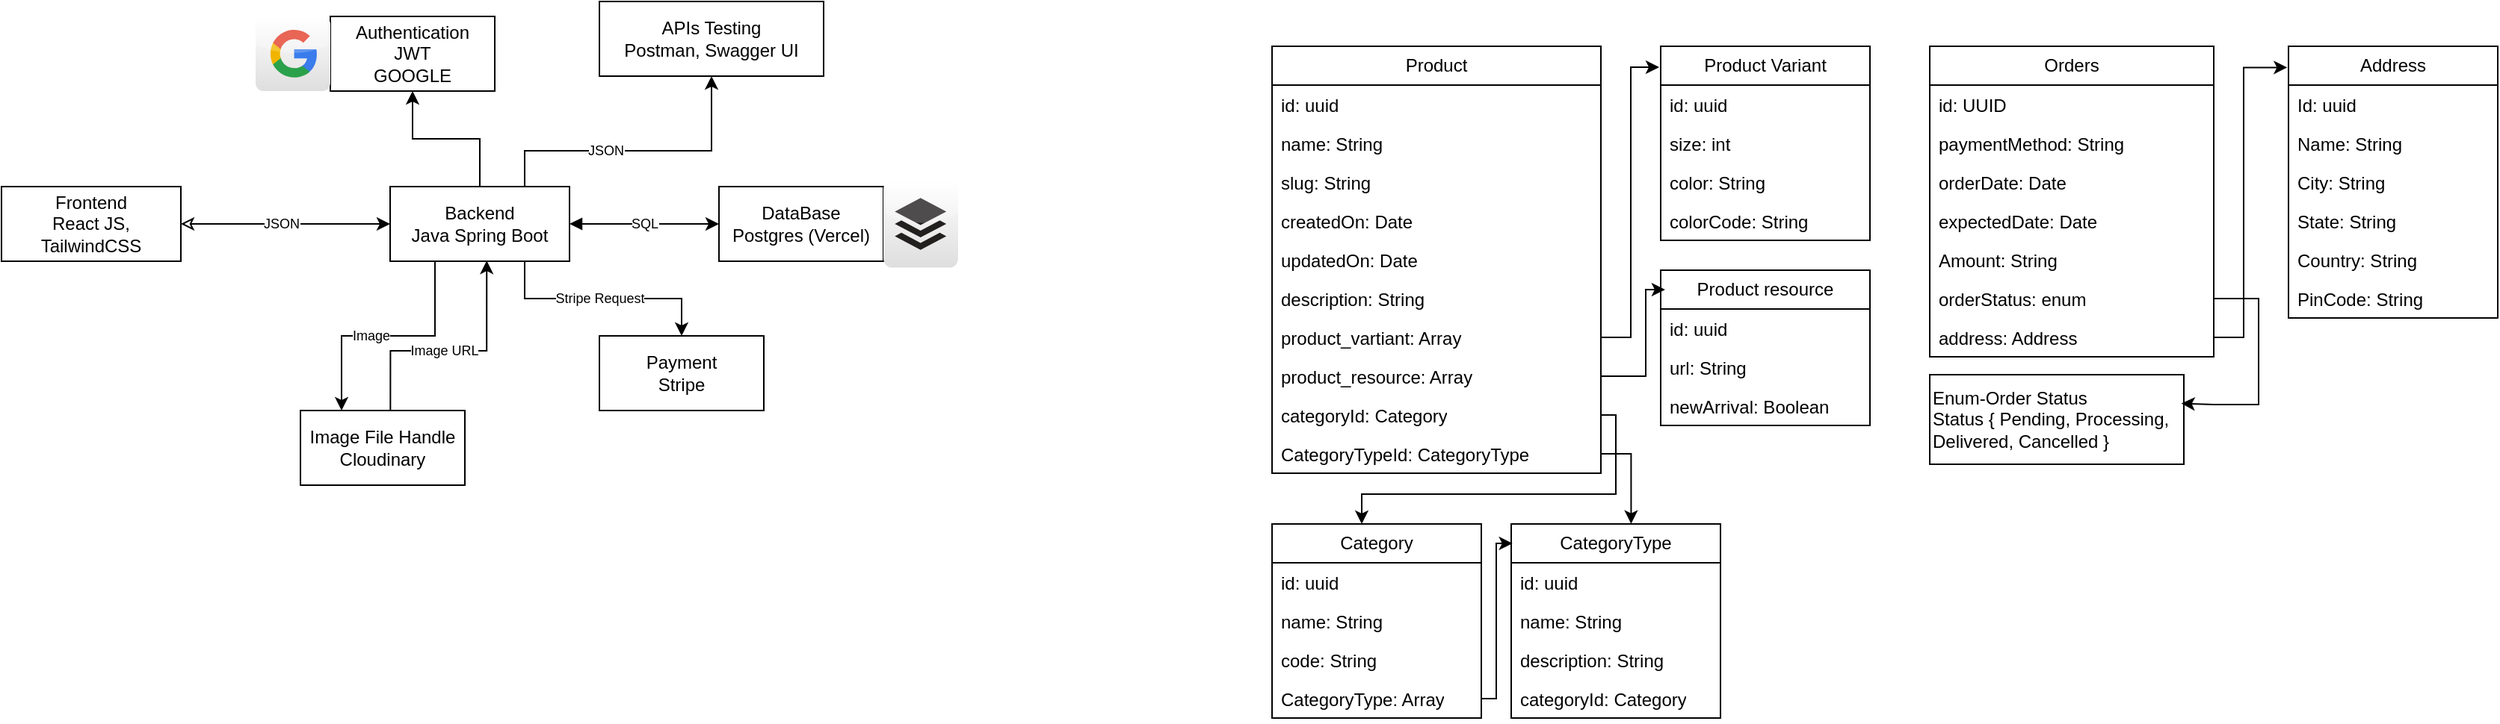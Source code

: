 <mxfile version="28.2.5">
  <diagram name="Page-1" id="CezI7-oRxNXfgZPD77D8">
    <mxGraphModel dx="3048" dy="782" grid="1" gridSize="10" guides="1" tooltips="1" connect="1" arrows="1" fold="1" page="1" pageScale="1" pageWidth="850" pageHeight="1100" background="#ffffff" math="0" shadow="0">
      <root>
        <mxCell id="0" />
        <mxCell id="1" parent="0" />
        <mxCell id="Wd_ysLeieM3UQZ-L9jFX-2" value="Orders" style="swimlane;fontStyle=0;childLayout=stackLayout;horizontal=1;startSize=26;fillColor=none;horizontalStack=0;resizeParent=1;resizeParentMax=0;resizeLast=0;collapsible=1;marginBottom=0;whiteSpace=wrap;html=1;" parent="1" vertex="1">
          <mxGeometry x="-400" y="40" width="190" height="208" as="geometry" />
        </mxCell>
        <mxCell id="Wd_ysLeieM3UQZ-L9jFX-3" value="id: UUID" style="text;strokeColor=none;fillColor=none;align=left;verticalAlign=top;spacingLeft=4;spacingRight=4;overflow=hidden;rotatable=0;points=[[0,0.5],[1,0.5]];portConstraint=eastwest;whiteSpace=wrap;html=1;" parent="Wd_ysLeieM3UQZ-L9jFX-2" vertex="1">
          <mxGeometry y="26" width="190" height="26" as="geometry" />
        </mxCell>
        <mxCell id="Wd_ysLeieM3UQZ-L9jFX-4" value="paymentMethod: String&lt;div&gt;&lt;br&gt;&lt;/div&gt;" style="text;strokeColor=none;fillColor=none;align=left;verticalAlign=top;spacingLeft=4;spacingRight=4;overflow=hidden;rotatable=0;points=[[0,0.5],[1,0.5]];portConstraint=eastwest;whiteSpace=wrap;html=1;" parent="Wd_ysLeieM3UQZ-L9jFX-2" vertex="1">
          <mxGeometry y="52" width="190" height="26" as="geometry" />
        </mxCell>
        <mxCell id="Wd_ysLeieM3UQZ-L9jFX-5" value="orderDate: Date" style="text;strokeColor=none;fillColor=none;align=left;verticalAlign=top;spacingLeft=4;spacingRight=4;overflow=hidden;rotatable=0;points=[[0,0.5],[1,0.5]];portConstraint=eastwest;whiteSpace=wrap;html=1;" parent="Wd_ysLeieM3UQZ-L9jFX-2" vertex="1">
          <mxGeometry y="78" width="190" height="26" as="geometry" />
        </mxCell>
        <mxCell id="Wd_ysLeieM3UQZ-L9jFX-10" value="expectedDate: Date" style="text;strokeColor=none;fillColor=none;align=left;verticalAlign=top;spacingLeft=4;spacingRight=4;overflow=hidden;rotatable=0;points=[[0,0.5],[1,0.5]];portConstraint=eastwest;whiteSpace=wrap;html=1;" parent="Wd_ysLeieM3UQZ-L9jFX-2" vertex="1">
          <mxGeometry y="104" width="190" height="26" as="geometry" />
        </mxCell>
        <mxCell id="Wd_ysLeieM3UQZ-L9jFX-11" value="Amount: String" style="text;strokeColor=none;fillColor=none;align=left;verticalAlign=top;spacingLeft=4;spacingRight=4;overflow=hidden;rotatable=0;points=[[0,0.5],[1,0.5]];portConstraint=eastwest;whiteSpace=wrap;html=1;" parent="Wd_ysLeieM3UQZ-L9jFX-2" vertex="1">
          <mxGeometry y="130" width="190" height="26" as="geometry" />
        </mxCell>
        <mxCell id="Wd_ysLeieM3UQZ-L9jFX-12" value="orderStatus: enum" style="text;strokeColor=none;fillColor=none;align=left;verticalAlign=top;spacingLeft=4;spacingRight=4;overflow=hidden;rotatable=0;points=[[0,0.5],[1,0.5]];portConstraint=eastwest;whiteSpace=wrap;html=1;" parent="Wd_ysLeieM3UQZ-L9jFX-2" vertex="1">
          <mxGeometry y="156" width="190" height="26" as="geometry" />
        </mxCell>
        <mxCell id="Wd_ysLeieM3UQZ-L9jFX-13" value="address: Address" style="text;strokeColor=none;fillColor=none;align=left;verticalAlign=top;spacingLeft=4;spacingRight=4;overflow=hidden;rotatable=0;points=[[0,0.5],[1,0.5]];portConstraint=eastwest;whiteSpace=wrap;html=1;" parent="Wd_ysLeieM3UQZ-L9jFX-2" vertex="1">
          <mxGeometry y="182" width="190" height="26" as="geometry" />
        </mxCell>
        <mxCell id="Wd_ysLeieM3UQZ-L9jFX-7" value="Enum-Order Status&lt;div&gt;Status { Pending, Processing, Delivered, Cancelled }&lt;/div&gt;" style="html=1;whiteSpace=wrap;align=left;" parent="1" vertex="1">
          <mxGeometry x="-400" y="260" width="170" height="60" as="geometry" />
        </mxCell>
        <mxCell id="Wd_ysLeieM3UQZ-L9jFX-14" style="edgeStyle=orthogonalEdgeStyle;rounded=0;orthogonalLoop=1;jettySize=auto;html=1;entryX=0.99;entryY=0.321;entryDx=0;entryDy=0;entryPerimeter=0;" parent="1" source="Wd_ysLeieM3UQZ-L9jFX-12" target="Wd_ysLeieM3UQZ-L9jFX-7" edge="1">
          <mxGeometry relative="1" as="geometry">
            <Array as="points">
              <mxPoint x="-180" y="209" />
              <mxPoint x="-180" y="280" />
              <mxPoint x="-210" y="280" />
            </Array>
            <mxPoint x="-210" y="280" as="targetPoint" />
          </mxGeometry>
        </mxCell>
        <mxCell id="Wd_ysLeieM3UQZ-L9jFX-19" value="Address" style="swimlane;fontStyle=0;childLayout=stackLayout;horizontal=1;startSize=26;fillColor=none;horizontalStack=0;resizeParent=1;resizeParentMax=0;resizeLast=0;collapsible=1;marginBottom=0;whiteSpace=wrap;html=1;" parent="1" vertex="1">
          <mxGeometry x="-160" y="40" width="140" height="182" as="geometry" />
        </mxCell>
        <mxCell id="Wd_ysLeieM3UQZ-L9jFX-20" value="Id: uuid" style="text;strokeColor=none;fillColor=none;align=left;verticalAlign=top;spacingLeft=4;spacingRight=4;overflow=hidden;rotatable=0;points=[[0,0.5],[1,0.5]];portConstraint=eastwest;whiteSpace=wrap;html=1;" parent="Wd_ysLeieM3UQZ-L9jFX-19" vertex="1">
          <mxGeometry y="26" width="140" height="26" as="geometry" />
        </mxCell>
        <mxCell id="Wd_ysLeieM3UQZ-L9jFX-21" value="Name: String" style="text;strokeColor=none;fillColor=none;align=left;verticalAlign=top;spacingLeft=4;spacingRight=4;overflow=hidden;rotatable=0;points=[[0,0.5],[1,0.5]];portConstraint=eastwest;whiteSpace=wrap;html=1;" parent="Wd_ysLeieM3UQZ-L9jFX-19" vertex="1">
          <mxGeometry y="52" width="140" height="26" as="geometry" />
        </mxCell>
        <mxCell id="Wd_ysLeieM3UQZ-L9jFX-22" value="City: String" style="text;strokeColor=none;fillColor=none;align=left;verticalAlign=top;spacingLeft=4;spacingRight=4;overflow=hidden;rotatable=0;points=[[0,0.5],[1,0.5]];portConstraint=eastwest;whiteSpace=wrap;html=1;" parent="Wd_ysLeieM3UQZ-L9jFX-19" vertex="1">
          <mxGeometry y="78" width="140" height="26" as="geometry" />
        </mxCell>
        <mxCell id="Wd_ysLeieM3UQZ-L9jFX-23" value="State: String" style="text;strokeColor=none;fillColor=none;align=left;verticalAlign=top;spacingLeft=4;spacingRight=4;overflow=hidden;rotatable=0;points=[[0,0.5],[1,0.5]];portConstraint=eastwest;whiteSpace=wrap;html=1;" parent="Wd_ysLeieM3UQZ-L9jFX-19" vertex="1">
          <mxGeometry y="104" width="140" height="26" as="geometry" />
        </mxCell>
        <mxCell id="Wd_ysLeieM3UQZ-L9jFX-24" value="Country: String" style="text;strokeColor=none;fillColor=none;align=left;verticalAlign=top;spacingLeft=4;spacingRight=4;overflow=hidden;rotatable=0;points=[[0,0.5],[1,0.5]];portConstraint=eastwest;whiteSpace=wrap;html=1;" parent="Wd_ysLeieM3UQZ-L9jFX-19" vertex="1">
          <mxGeometry y="130" width="140" height="26" as="geometry" />
        </mxCell>
        <mxCell id="Wd_ysLeieM3UQZ-L9jFX-25" value="PinCode: String" style="text;strokeColor=none;fillColor=none;align=left;verticalAlign=top;spacingLeft=4;spacingRight=4;overflow=hidden;rotatable=0;points=[[0,0.5],[1,0.5]];portConstraint=eastwest;whiteSpace=wrap;html=1;" parent="Wd_ysLeieM3UQZ-L9jFX-19" vertex="1">
          <mxGeometry y="156" width="140" height="26" as="geometry" />
        </mxCell>
        <mxCell id="Wd_ysLeieM3UQZ-L9jFX-26" style="edgeStyle=orthogonalEdgeStyle;rounded=0;orthogonalLoop=1;jettySize=auto;html=1;exitX=1;exitY=0.5;exitDx=0;exitDy=0;entryX=-0.006;entryY=0.078;entryDx=0;entryDy=0;entryPerimeter=0;" parent="1" source="Wd_ysLeieM3UQZ-L9jFX-13" target="Wd_ysLeieM3UQZ-L9jFX-19" edge="1">
          <mxGeometry relative="1" as="geometry">
            <Array as="points">
              <mxPoint x="-190" y="235" />
              <mxPoint x="-190" y="54" />
            </Array>
          </mxGeometry>
        </mxCell>
        <mxCell id="Wd_ysLeieM3UQZ-L9jFX-27" value="Product" style="swimlane;fontStyle=0;childLayout=stackLayout;horizontal=1;startSize=26;fillColor=none;horizontalStack=0;resizeParent=1;resizeParentMax=0;resizeLast=0;collapsible=1;marginBottom=0;whiteSpace=wrap;html=1;" parent="1" vertex="1">
          <mxGeometry x="-840" y="40" width="220" height="286" as="geometry" />
        </mxCell>
        <mxCell id="Wd_ysLeieM3UQZ-L9jFX-28" value="id: uuid" style="text;strokeColor=none;fillColor=none;align=left;verticalAlign=top;spacingLeft=4;spacingRight=4;overflow=hidden;rotatable=0;points=[[0,0.5],[1,0.5]];portConstraint=eastwest;whiteSpace=wrap;html=1;" parent="Wd_ysLeieM3UQZ-L9jFX-27" vertex="1">
          <mxGeometry y="26" width="220" height="26" as="geometry" />
        </mxCell>
        <mxCell id="Wd_ysLeieM3UQZ-L9jFX-29" value="name: String" style="text;strokeColor=none;fillColor=none;align=left;verticalAlign=top;spacingLeft=4;spacingRight=4;overflow=hidden;rotatable=0;points=[[0,0.5],[1,0.5]];portConstraint=eastwest;whiteSpace=wrap;html=1;" parent="Wd_ysLeieM3UQZ-L9jFX-27" vertex="1">
          <mxGeometry y="52" width="220" height="26" as="geometry" />
        </mxCell>
        <mxCell id="Wd_ysLeieM3UQZ-L9jFX-30" value="slug:&lt;span style=&quot;color: rgba(0, 0, 0, 0); font-family: monospace; font-size: 0px; text-wrap-mode: nowrap;&quot;&gt;%3CmxGraphModel%3E%3Croot%3E%3CmxCell%20id%3D%220%22%2F%3E%3CmxCell%20id%3D%221%22%20parent%3D%220%22%2F%3E%3CmxCell%20id%3D%222%22%20value%3D%22color%3A%20String%22%20style%3D%22text%3BstrokeColor%3Dnone%3BfillColor%3Dnone%3Balign%3Dleft%3BverticalAlign%3Dtop%3BspacingLeft%3D4%3BspacingRight%3D4%3Boverflow%3Dhidden%3Brotatable%3D0%3Bpoints%3D%5B%5B0%2C0.5%5D%2C%5B1%2C0.5%5D%5D%3BportConstraint%3Deastwest%3BwhiteSpace%3Dwrap%3Bhtml%3D1%3B%22%20vertex%3D%221%22%20parent%3D%221%22%3E%3CmxGeometry%20x%3D%22-680%22%20y%3D%22478%22%20width%3D%22140%22%20height%3D%2226%22%20as%3D%22geometry%22%2F%3E%3C%2FmxCell%3E%3C%2Froot%3E%3C%2FmxGraphModel%3E&lt;/span&gt;&amp;nbsp;String&lt;span style=&quot;color: rgba(0, 0, 0, 0); font-family: monospace; font-size: 0px; text-wrap-mode: nowrap;&quot;&gt;%3CmxGraphModel%3E%3Croot%3E%3CmxCell%20id%3D%220%22%2F%3E%3CmxCell%20id%3D%221%22%20parent%3D%220%22%2F%3E%3CmxCell%20id%3D%222%22%20value%3D%22color%3A%20String%22%20style%3D%22text%3BstrokeColor%3Dnone%3BfillColor%3Dnone%3Balign%3Dleft%3BverticalAlign%3Dtop%3BspacingLeft%3D4%3BspacingRight%3D4%3Boverflow%3Dhidden%3Brotatable%3D0%3Bpoints%3D%5B%5B0%2C0.5%5D%2C%5B1%2C0.5%5D%5D%3BportConstraint%3Deastwest%3BwhiteSpace%3Dwrap%3Bhtml%3D1%3B%22%20vertex%3D%221%22%20parent%3D%221%22%3E%3CmxGeometry%20x%3D%22-680%22%20y%3D%22478%22%20width%3D%22140%22%20height%3D%2226%22%20as%3D%22geometry%22%2F%3E%3C%2FmxCell%3E%3C%2Froot%3E%3C%2FmxGraphModel%3E&lt;/span&gt;" style="text;strokeColor=none;fillColor=none;align=left;verticalAlign=top;spacingLeft=4;spacingRight=4;overflow=hidden;rotatable=0;points=[[0,0.5],[1,0.5]];portConstraint=eastwest;whiteSpace=wrap;html=1;" parent="Wd_ysLeieM3UQZ-L9jFX-27" vertex="1">
          <mxGeometry y="78" width="220" height="26" as="geometry" />
        </mxCell>
        <mxCell id="Wd_ysLeieM3UQZ-L9jFX-40" value="createdOn: Date" style="text;strokeColor=none;fillColor=none;align=left;verticalAlign=top;spacingLeft=4;spacingRight=4;overflow=hidden;rotatable=0;points=[[0,0.5],[1,0.5]];portConstraint=eastwest;whiteSpace=wrap;html=1;" parent="Wd_ysLeieM3UQZ-L9jFX-27" vertex="1">
          <mxGeometry y="104" width="220" height="26" as="geometry" />
        </mxCell>
        <mxCell id="Wd_ysLeieM3UQZ-L9jFX-41" value="updatedOn: Date" style="text;strokeColor=none;fillColor=none;align=left;verticalAlign=top;spacingLeft=4;spacingRight=4;overflow=hidden;rotatable=0;points=[[0,0.5],[1,0.5]];portConstraint=eastwest;whiteSpace=wrap;html=1;" parent="Wd_ysLeieM3UQZ-L9jFX-27" vertex="1">
          <mxGeometry y="130" width="220" height="26" as="geometry" />
        </mxCell>
        <mxCell id="Wd_ysLeieM3UQZ-L9jFX-42" value="description: String" style="text;strokeColor=none;fillColor=none;align=left;verticalAlign=top;spacingLeft=4;spacingRight=4;overflow=hidden;rotatable=0;points=[[0,0.5],[1,0.5]];portConstraint=eastwest;whiteSpace=wrap;html=1;" parent="Wd_ysLeieM3UQZ-L9jFX-27" vertex="1">
          <mxGeometry y="156" width="220" height="26" as="geometry" />
        </mxCell>
        <mxCell id="Wd_ysLeieM3UQZ-L9jFX-43" value="product_vartiant: Array" style="text;strokeColor=none;fillColor=none;align=left;verticalAlign=top;spacingLeft=4;spacingRight=4;overflow=hidden;rotatable=0;points=[[0,0.5],[1,0.5]];portConstraint=eastwest;whiteSpace=wrap;html=1;" parent="Wd_ysLeieM3UQZ-L9jFX-27" vertex="1">
          <mxGeometry y="182" width="220" height="26" as="geometry" />
        </mxCell>
        <mxCell id="Wd_ysLeieM3UQZ-L9jFX-44" value="product_resource: Array" style="text;strokeColor=none;fillColor=none;align=left;verticalAlign=top;spacingLeft=4;spacingRight=4;overflow=hidden;rotatable=0;points=[[0,0.5],[1,0.5]];portConstraint=eastwest;whiteSpace=wrap;html=1;" parent="Wd_ysLeieM3UQZ-L9jFX-27" vertex="1">
          <mxGeometry y="208" width="220" height="26" as="geometry" />
        </mxCell>
        <mxCell id="Wd_ysLeieM3UQZ-L9jFX-47" value="categoryId: Category" style="text;strokeColor=none;fillColor=none;align=left;verticalAlign=top;spacingLeft=4;spacingRight=4;overflow=hidden;rotatable=0;points=[[0,0.5],[1,0.5]];portConstraint=eastwest;whiteSpace=wrap;html=1;" parent="Wd_ysLeieM3UQZ-L9jFX-27" vertex="1">
          <mxGeometry y="234" width="220" height="26" as="geometry" />
        </mxCell>
        <mxCell id="Wd_ysLeieM3UQZ-L9jFX-48" value="CategoryTypeId: CategoryType" style="text;strokeColor=none;fillColor=none;align=left;verticalAlign=top;spacingLeft=4;spacingRight=4;overflow=hidden;rotatable=0;points=[[0,0.5],[1,0.5]];portConstraint=eastwest;whiteSpace=wrap;html=1;" parent="Wd_ysLeieM3UQZ-L9jFX-27" vertex="1">
          <mxGeometry y="260" width="220" height="26" as="geometry" />
        </mxCell>
        <mxCell id="Wd_ysLeieM3UQZ-L9jFX-31" value="Product Variant" style="swimlane;fontStyle=0;childLayout=stackLayout;horizontal=1;startSize=26;fillColor=none;horizontalStack=0;resizeParent=1;resizeParentMax=0;resizeLast=0;collapsible=1;marginBottom=0;whiteSpace=wrap;html=1;" parent="1" vertex="1">
          <mxGeometry x="-580" y="40" width="140" height="130" as="geometry" />
        </mxCell>
        <mxCell id="Wd_ysLeieM3UQZ-L9jFX-32" value="id: uuid" style="text;strokeColor=none;fillColor=none;align=left;verticalAlign=top;spacingLeft=4;spacingRight=4;overflow=hidden;rotatable=0;points=[[0,0.5],[1,0.5]];portConstraint=eastwest;whiteSpace=wrap;html=1;" parent="Wd_ysLeieM3UQZ-L9jFX-31" vertex="1">
          <mxGeometry y="26" width="140" height="26" as="geometry" />
        </mxCell>
        <mxCell id="Wd_ysLeieM3UQZ-L9jFX-33" value="size: int" style="text;strokeColor=none;fillColor=none;align=left;verticalAlign=top;spacingLeft=4;spacingRight=4;overflow=hidden;rotatable=0;points=[[0,0.5],[1,0.5]];portConstraint=eastwest;whiteSpace=wrap;html=1;" parent="Wd_ysLeieM3UQZ-L9jFX-31" vertex="1">
          <mxGeometry y="52" width="140" height="26" as="geometry" />
        </mxCell>
        <mxCell id="Wd_ysLeieM3UQZ-L9jFX-34" value="color: String" style="text;strokeColor=none;fillColor=none;align=left;verticalAlign=top;spacingLeft=4;spacingRight=4;overflow=hidden;rotatable=0;points=[[0,0.5],[1,0.5]];portConstraint=eastwest;whiteSpace=wrap;html=1;" parent="Wd_ysLeieM3UQZ-L9jFX-31" vertex="1">
          <mxGeometry y="78" width="140" height="26" as="geometry" />
        </mxCell>
        <mxCell id="Wd_ysLeieM3UQZ-L9jFX-39" value="colorCode: String" style="text;strokeColor=none;fillColor=none;align=left;verticalAlign=top;spacingLeft=4;spacingRight=4;overflow=hidden;rotatable=0;points=[[0,0.5],[1,0.5]];portConstraint=eastwest;whiteSpace=wrap;html=1;" parent="Wd_ysLeieM3UQZ-L9jFX-31" vertex="1">
          <mxGeometry y="104" width="140" height="26" as="geometry" />
        </mxCell>
        <mxCell id="Wd_ysLeieM3UQZ-L9jFX-35" value="Product resource" style="swimlane;fontStyle=0;childLayout=stackLayout;horizontal=1;startSize=26;fillColor=none;horizontalStack=0;resizeParent=1;resizeParentMax=0;resizeLast=0;collapsible=1;marginBottom=0;whiteSpace=wrap;html=1;" parent="1" vertex="1">
          <mxGeometry x="-580" y="190" width="140" height="104" as="geometry" />
        </mxCell>
        <mxCell id="Wd_ysLeieM3UQZ-L9jFX-36" value="id: uuid" style="text;strokeColor=none;fillColor=none;align=left;verticalAlign=top;spacingLeft=4;spacingRight=4;overflow=hidden;rotatable=0;points=[[0,0.5],[1,0.5]];portConstraint=eastwest;whiteSpace=wrap;html=1;" parent="Wd_ysLeieM3UQZ-L9jFX-35" vertex="1">
          <mxGeometry y="26" width="140" height="26" as="geometry" />
        </mxCell>
        <mxCell id="Wd_ysLeieM3UQZ-L9jFX-37" value="url: String" style="text;strokeColor=none;fillColor=none;align=left;verticalAlign=top;spacingLeft=4;spacingRight=4;overflow=hidden;rotatable=0;points=[[0,0.5],[1,0.5]];portConstraint=eastwest;whiteSpace=wrap;html=1;" parent="Wd_ysLeieM3UQZ-L9jFX-35" vertex="1">
          <mxGeometry y="52" width="140" height="26" as="geometry" />
        </mxCell>
        <mxCell id="Wd_ysLeieM3UQZ-L9jFX-38" value="newArrival: Boolean&lt;div&gt;&lt;br&gt;&lt;/div&gt;" style="text;strokeColor=none;fillColor=none;align=left;verticalAlign=top;spacingLeft=4;spacingRight=4;overflow=hidden;rotatable=0;points=[[0,0.5],[1,0.5]];portConstraint=eastwest;whiteSpace=wrap;html=1;" parent="Wd_ysLeieM3UQZ-L9jFX-35" vertex="1">
          <mxGeometry y="78" width="140" height="26" as="geometry" />
        </mxCell>
        <mxCell id="Wd_ysLeieM3UQZ-L9jFX-45" style="edgeStyle=orthogonalEdgeStyle;rounded=0;orthogonalLoop=1;jettySize=auto;html=1;exitX=1;exitY=0.5;exitDx=0;exitDy=0;entryX=-0.007;entryY=0.108;entryDx=0;entryDy=0;entryPerimeter=0;" parent="1" source="Wd_ysLeieM3UQZ-L9jFX-43" target="Wd_ysLeieM3UQZ-L9jFX-31" edge="1">
          <mxGeometry relative="1" as="geometry" />
        </mxCell>
        <mxCell id="Wd_ysLeieM3UQZ-L9jFX-46" style="edgeStyle=orthogonalEdgeStyle;rounded=0;orthogonalLoop=1;jettySize=auto;html=1;exitX=1;exitY=0.5;exitDx=0;exitDy=0;entryX=0.021;entryY=0.125;entryDx=0;entryDy=0;entryPerimeter=0;" parent="1" source="Wd_ysLeieM3UQZ-L9jFX-44" target="Wd_ysLeieM3UQZ-L9jFX-35" edge="1">
          <mxGeometry relative="1" as="geometry">
            <Array as="points">
              <mxPoint x="-590" y="261" />
              <mxPoint x="-590" y="203" />
            </Array>
          </mxGeometry>
        </mxCell>
        <mxCell id="Wd_ysLeieM3UQZ-L9jFX-49" value="Category" style="swimlane;fontStyle=0;childLayout=stackLayout;horizontal=1;startSize=26;fillColor=none;horizontalStack=0;resizeParent=1;resizeParentMax=0;resizeLast=0;collapsible=1;marginBottom=0;whiteSpace=wrap;html=1;" parent="1" vertex="1">
          <mxGeometry x="-840" y="360" width="140" height="130" as="geometry" />
        </mxCell>
        <mxCell id="Wd_ysLeieM3UQZ-L9jFX-50" value="id: uuid" style="text;strokeColor=none;fillColor=none;align=left;verticalAlign=top;spacingLeft=4;spacingRight=4;overflow=hidden;rotatable=0;points=[[0,0.5],[1,0.5]];portConstraint=eastwest;whiteSpace=wrap;html=1;" parent="Wd_ysLeieM3UQZ-L9jFX-49" vertex="1">
          <mxGeometry y="26" width="140" height="26" as="geometry" />
        </mxCell>
        <mxCell id="Wd_ysLeieM3UQZ-L9jFX-51" value="name: String" style="text;strokeColor=none;fillColor=none;align=left;verticalAlign=top;spacingLeft=4;spacingRight=4;overflow=hidden;rotatable=0;points=[[0,0.5],[1,0.5]];portConstraint=eastwest;whiteSpace=wrap;html=1;" parent="Wd_ysLeieM3UQZ-L9jFX-49" vertex="1">
          <mxGeometry y="52" width="140" height="26" as="geometry" />
        </mxCell>
        <mxCell id="Wd_ysLeieM3UQZ-L9jFX-52" value="code: String" style="text;strokeColor=none;fillColor=none;align=left;verticalAlign=top;spacingLeft=4;spacingRight=4;overflow=hidden;rotatable=0;points=[[0,0.5],[1,0.5]];portConstraint=eastwest;whiteSpace=wrap;html=1;" parent="Wd_ysLeieM3UQZ-L9jFX-49" vertex="1">
          <mxGeometry y="78" width="140" height="26" as="geometry" />
        </mxCell>
        <mxCell id="Wd_ysLeieM3UQZ-L9jFX-65" value="CategoryType: Array" style="text;strokeColor=none;fillColor=none;align=left;verticalAlign=top;spacingLeft=4;spacingRight=4;overflow=hidden;rotatable=0;points=[[0,0.5],[1,0.5]];portConstraint=eastwest;whiteSpace=wrap;html=1;" parent="Wd_ysLeieM3UQZ-L9jFX-49" vertex="1">
          <mxGeometry y="104" width="140" height="26" as="geometry" />
        </mxCell>
        <mxCell id="Wd_ysLeieM3UQZ-L9jFX-53" value="CategoryType" style="swimlane;fontStyle=0;childLayout=stackLayout;horizontal=1;startSize=26;fillColor=none;horizontalStack=0;resizeParent=1;resizeParentMax=0;resizeLast=0;collapsible=1;marginBottom=0;whiteSpace=wrap;html=1;" parent="1" vertex="1">
          <mxGeometry x="-680" y="360" width="140" height="130" as="geometry" />
        </mxCell>
        <mxCell id="Wd_ysLeieM3UQZ-L9jFX-54" value="id: uuid" style="text;strokeColor=none;fillColor=none;align=left;verticalAlign=top;spacingLeft=4;spacingRight=4;overflow=hidden;rotatable=0;points=[[0,0.5],[1,0.5]];portConstraint=eastwest;whiteSpace=wrap;html=1;" parent="Wd_ysLeieM3UQZ-L9jFX-53" vertex="1">
          <mxGeometry y="26" width="140" height="26" as="geometry" />
        </mxCell>
        <mxCell id="Wd_ysLeieM3UQZ-L9jFX-55" value="name: String" style="text;strokeColor=none;fillColor=none;align=left;verticalAlign=top;spacingLeft=4;spacingRight=4;overflow=hidden;rotatable=0;points=[[0,0.5],[1,0.5]];portConstraint=eastwest;whiteSpace=wrap;html=1;" parent="Wd_ysLeieM3UQZ-L9jFX-53" vertex="1">
          <mxGeometry y="52" width="140" height="26" as="geometry" />
        </mxCell>
        <mxCell id="Wd_ysLeieM3UQZ-L9jFX-56" value="description: String" style="text;strokeColor=none;fillColor=none;align=left;verticalAlign=top;spacingLeft=4;spacingRight=4;overflow=hidden;rotatable=0;points=[[0,0.5],[1,0.5]];portConstraint=eastwest;whiteSpace=wrap;html=1;" parent="Wd_ysLeieM3UQZ-L9jFX-53" vertex="1">
          <mxGeometry y="78" width="140" height="26" as="geometry" />
        </mxCell>
        <mxCell id="Wd_ysLeieM3UQZ-L9jFX-61" value="categoryId: Category" style="text;strokeColor=none;fillColor=none;align=left;verticalAlign=top;spacingLeft=4;spacingRight=4;overflow=hidden;rotatable=0;points=[[0,0.5],[1,0.5]];portConstraint=eastwest;whiteSpace=wrap;html=1;" parent="Wd_ysLeieM3UQZ-L9jFX-53" vertex="1">
          <mxGeometry y="104" width="140" height="26" as="geometry" />
        </mxCell>
        <mxCell id="Wd_ysLeieM3UQZ-L9jFX-63" style="edgeStyle=orthogonalEdgeStyle;rounded=0;orthogonalLoop=1;jettySize=auto;html=1;exitX=1;exitY=0.5;exitDx=0;exitDy=0;entryX=0.5;entryY=0;entryDx=0;entryDy=0;" parent="1" source="Wd_ysLeieM3UQZ-L9jFX-47" edge="1">
          <mxGeometry relative="1" as="geometry">
            <mxPoint x="-630" y="287" as="sourcePoint" />
            <mxPoint x="-780" y="360.0" as="targetPoint" />
            <Array as="points">
              <mxPoint x="-610" y="287" />
              <mxPoint x="-610" y="340" />
              <mxPoint x="-780" y="340" />
            </Array>
          </mxGeometry>
        </mxCell>
        <mxCell id="Wd_ysLeieM3UQZ-L9jFX-64" style="edgeStyle=orthogonalEdgeStyle;rounded=0;orthogonalLoop=1;jettySize=auto;html=1;exitX=1;exitY=0.5;exitDx=0;exitDy=0;entryX=0.573;entryY=-0.001;entryDx=0;entryDy=0;entryPerimeter=0;" parent="1" source="Wd_ysLeieM3UQZ-L9jFX-48" target="Wd_ysLeieM3UQZ-L9jFX-53" edge="1">
          <mxGeometry relative="1" as="geometry">
            <Array as="points">
              <mxPoint x="-600" y="313" />
            </Array>
          </mxGeometry>
        </mxCell>
        <mxCell id="Wd_ysLeieM3UQZ-L9jFX-66" style="edgeStyle=orthogonalEdgeStyle;rounded=0;orthogonalLoop=1;jettySize=auto;html=1;exitX=1;exitY=0.5;exitDx=0;exitDy=0;entryX=0.006;entryY=0.1;entryDx=0;entryDy=0;entryPerimeter=0;" parent="1" source="Wd_ysLeieM3UQZ-L9jFX-65" target="Wd_ysLeieM3UQZ-L9jFX-53" edge="1">
          <mxGeometry relative="1" as="geometry">
            <Array as="points">
              <mxPoint x="-690" y="477" />
              <mxPoint x="-690" y="373" />
            </Array>
          </mxGeometry>
        </mxCell>
        <mxCell id="M_7PaKQL23kclCfZ_Kba-6" style="edgeStyle=orthogonalEdgeStyle;rounded=0;orthogonalLoop=1;jettySize=auto;html=1;exitX=1;exitY=0.5;exitDx=0;exitDy=0;entryX=0;entryY=0.5;entryDx=0;entryDy=0;startArrow=classic;startFill=0;" parent="1" source="M_7PaKQL23kclCfZ_Kba-1" target="M_7PaKQL23kclCfZ_Kba-2" edge="1">
          <mxGeometry relative="1" as="geometry" />
        </mxCell>
        <mxCell id="P51QKxOLYLTgCcPM35LA-8" value="JSON" style="edgeLabel;html=1;align=center;verticalAlign=middle;resizable=0;points=[];fontSize=9;" parent="M_7PaKQL23kclCfZ_Kba-6" vertex="1" connectable="0">
          <mxGeometry x="-0.045" y="1" relative="1" as="geometry">
            <mxPoint y="1" as="offset" />
          </mxGeometry>
        </mxCell>
        <mxCell id="M_7PaKQL23kclCfZ_Kba-1" value="Frontend&lt;br&gt;React JS, TailwindCSS" style="html=1;whiteSpace=wrap;" parent="1" vertex="1">
          <mxGeometry x="-1690" y="134" width="120" height="50" as="geometry" />
        </mxCell>
        <mxCell id="M_7PaKQL23kclCfZ_Kba-7" style="edgeStyle=orthogonalEdgeStyle;rounded=0;orthogonalLoop=1;jettySize=auto;html=1;exitX=1;exitY=0.5;exitDx=0;exitDy=0;entryX=0;entryY=0.5;entryDx=0;entryDy=0;startArrow=block;startFill=1;" parent="1" source="M_7PaKQL23kclCfZ_Kba-2" target="M_7PaKQL23kclCfZ_Kba-3" edge="1">
          <mxGeometry relative="1" as="geometry" />
        </mxCell>
        <mxCell id="P51QKxOLYLTgCcPM35LA-9" value="SQL" style="edgeLabel;html=1;align=center;verticalAlign=middle;resizable=0;points=[];fontSize=9;" parent="M_7PaKQL23kclCfZ_Kba-7" vertex="1" connectable="0">
          <mxGeometry x="-0.18" y="-2" relative="1" as="geometry">
            <mxPoint x="9" y="-2" as="offset" />
          </mxGeometry>
        </mxCell>
        <mxCell id="M_7PaKQL23kclCfZ_Kba-9" style="edgeStyle=orthogonalEdgeStyle;rounded=0;orthogonalLoop=1;jettySize=auto;html=1;exitX=0.75;exitY=1;exitDx=0;exitDy=0;entryX=0.5;entryY=0;entryDx=0;entryDy=0;" parent="1" source="M_7PaKQL23kclCfZ_Kba-2" target="M_7PaKQL23kclCfZ_Kba-5" edge="1">
          <mxGeometry relative="1" as="geometry" />
        </mxCell>
        <mxCell id="P51QKxOLYLTgCcPM35LA-10" value="Stripe Request" style="edgeLabel;html=1;align=center;verticalAlign=middle;resizable=0;points=[];fontSize=9;" parent="M_7PaKQL23kclCfZ_Kba-9" vertex="1" connectable="0">
          <mxGeometry x="-0.166" y="1" relative="1" as="geometry">
            <mxPoint x="10" y="1" as="offset" />
          </mxGeometry>
        </mxCell>
        <mxCell id="M_7PaKQL23kclCfZ_Kba-11" style="edgeStyle=orthogonalEdgeStyle;rounded=0;orthogonalLoop=1;jettySize=auto;html=1;exitX=0.5;exitY=0;exitDx=0;exitDy=0;entryX=0.5;entryY=1;entryDx=0;entryDy=0;" parent="1" source="M_7PaKQL23kclCfZ_Kba-2" target="M_7PaKQL23kclCfZ_Kba-10" edge="1">
          <mxGeometry relative="1" as="geometry" />
        </mxCell>
        <mxCell id="P51QKxOLYLTgCcPM35LA-2" style="edgeStyle=orthogonalEdgeStyle;rounded=0;orthogonalLoop=1;jettySize=auto;html=1;exitX=0.75;exitY=0;exitDx=0;exitDy=0;entryX=0.5;entryY=1;entryDx=0;entryDy=0;" parent="1" source="M_7PaKQL23kclCfZ_Kba-2" target="P51QKxOLYLTgCcPM35LA-1" edge="1">
          <mxGeometry relative="1" as="geometry">
            <Array as="points">
              <mxPoint x="-1340" y="110" />
              <mxPoint x="-1215" y="110" />
            </Array>
          </mxGeometry>
        </mxCell>
        <mxCell id="P51QKxOLYLTgCcPM35LA-11" value="JSON" style="edgeLabel;html=1;align=center;verticalAlign=middle;resizable=0;points=[];fontSize=9;" parent="P51QKxOLYLTgCcPM35LA-2" vertex="1" connectable="0">
          <mxGeometry x="-0.215" relative="1" as="geometry">
            <mxPoint as="offset" />
          </mxGeometry>
        </mxCell>
        <mxCell id="P51QKxOLYLTgCcPM35LA-4" style="edgeStyle=orthogonalEdgeStyle;rounded=0;orthogonalLoop=1;jettySize=auto;html=1;exitX=0.25;exitY=1;exitDx=0;exitDy=0;entryX=0.25;entryY=0;entryDx=0;entryDy=0;" parent="1" source="M_7PaKQL23kclCfZ_Kba-2" target="M_7PaKQL23kclCfZ_Kba-4" edge="1">
          <mxGeometry relative="1" as="geometry" />
        </mxCell>
        <mxCell id="P51QKxOLYLTgCcPM35LA-6" value="Image" style="edgeLabel;html=1;align=center;verticalAlign=middle;resizable=0;points=[];fontSize=9;" parent="P51QKxOLYLTgCcPM35LA-4" vertex="1" connectable="0">
          <mxGeometry x="0.031" y="-2" relative="1" as="geometry">
            <mxPoint x="-9" y="2" as="offset" />
          </mxGeometry>
        </mxCell>
        <mxCell id="M_7PaKQL23kclCfZ_Kba-2" value="Backend&lt;br&gt;Java Spring Boot" style="html=1;whiteSpace=wrap;" parent="1" vertex="1">
          <mxGeometry x="-1430" y="134" width="120" height="50" as="geometry" />
        </mxCell>
        <mxCell id="M_7PaKQL23kclCfZ_Kba-3" value="DataBase&lt;br&gt;Postgres (Vercel)" style="html=1;whiteSpace=wrap;" parent="1" vertex="1">
          <mxGeometry x="-1210" y="134" width="110" height="50" as="geometry" />
        </mxCell>
        <mxCell id="P51QKxOLYLTgCcPM35LA-5" style="edgeStyle=orthogonalEdgeStyle;rounded=0;orthogonalLoop=1;jettySize=auto;html=1;exitX=0.547;exitY=0;exitDx=0;exitDy=0;exitPerimeter=0;" parent="1" source="M_7PaKQL23kclCfZ_Kba-4" edge="1">
          <mxGeometry relative="1" as="geometry">
            <mxPoint x="-1429.99" y="284.0" as="sourcePoint" />
            <mxPoint x="-1365.38" y="183.6" as="targetPoint" />
            <Array as="points">
              <mxPoint x="-1430" y="244" />
              <mxPoint x="-1365" y="244" />
            </Array>
          </mxGeometry>
        </mxCell>
        <mxCell id="P51QKxOLYLTgCcPM35LA-7" value="Image URL" style="edgeLabel;html=1;align=center;verticalAlign=middle;resizable=0;points=[];fontSize=9;" parent="P51QKxOLYLTgCcPM35LA-5" vertex="1" connectable="0">
          <mxGeometry x="-0.053" y="-1" relative="1" as="geometry">
            <mxPoint x="-2" y="-1" as="offset" />
          </mxGeometry>
        </mxCell>
        <mxCell id="M_7PaKQL23kclCfZ_Kba-4" value="Image File Handle&lt;br&gt;Cloudinary" style="html=1;whiteSpace=wrap;" parent="1" vertex="1">
          <mxGeometry x="-1490" y="284" width="110" height="50" as="geometry" />
        </mxCell>
        <mxCell id="M_7PaKQL23kclCfZ_Kba-5" value="Payment&lt;br&gt;Stripe" style="html=1;whiteSpace=wrap;" parent="1" vertex="1">
          <mxGeometry x="-1290" y="234" width="110" height="50" as="geometry" />
        </mxCell>
        <mxCell id="M_7PaKQL23kclCfZ_Kba-10" value="Authentication&lt;br&gt;JWT&lt;br&gt;GOOGLE" style="html=1;whiteSpace=wrap;" parent="1" vertex="1">
          <mxGeometry x="-1470" y="20" width="110" height="50" as="geometry" />
        </mxCell>
        <mxCell id="P51QKxOLYLTgCcPM35LA-1" value="APIs Testing&lt;br&gt;Postman, Swagger UI" style="html=1;whiteSpace=wrap;" parent="1" vertex="1">
          <mxGeometry x="-1290" y="10" width="150" height="50" as="geometry" />
        </mxCell>
        <mxCell id="vIS2w4NYdQddxpPopDAP-1" value="" style="dashed=0;outlineConnect=0;html=1;align=center;labelPosition=center;verticalLabelPosition=bottom;verticalAlign=top;shape=mxgraph.webicons.google;gradientColor=#DFDEDE" vertex="1" parent="1">
          <mxGeometry x="-1520" y="20" width="50" height="50" as="geometry" />
        </mxCell>
        <mxCell id="vIS2w4NYdQddxpPopDAP-2" value="" style="dashed=0;outlineConnect=0;html=1;align=center;labelPosition=center;verticalLabelPosition=bottom;verticalAlign=top;shape=mxgraph.webicons.buffer;gradientColor=#DFDEDE" vertex="1" parent="1">
          <mxGeometry x="-1100" y="129.8" width="50" height="58.4" as="geometry" />
        </mxCell>
      </root>
    </mxGraphModel>
  </diagram>
</mxfile>
